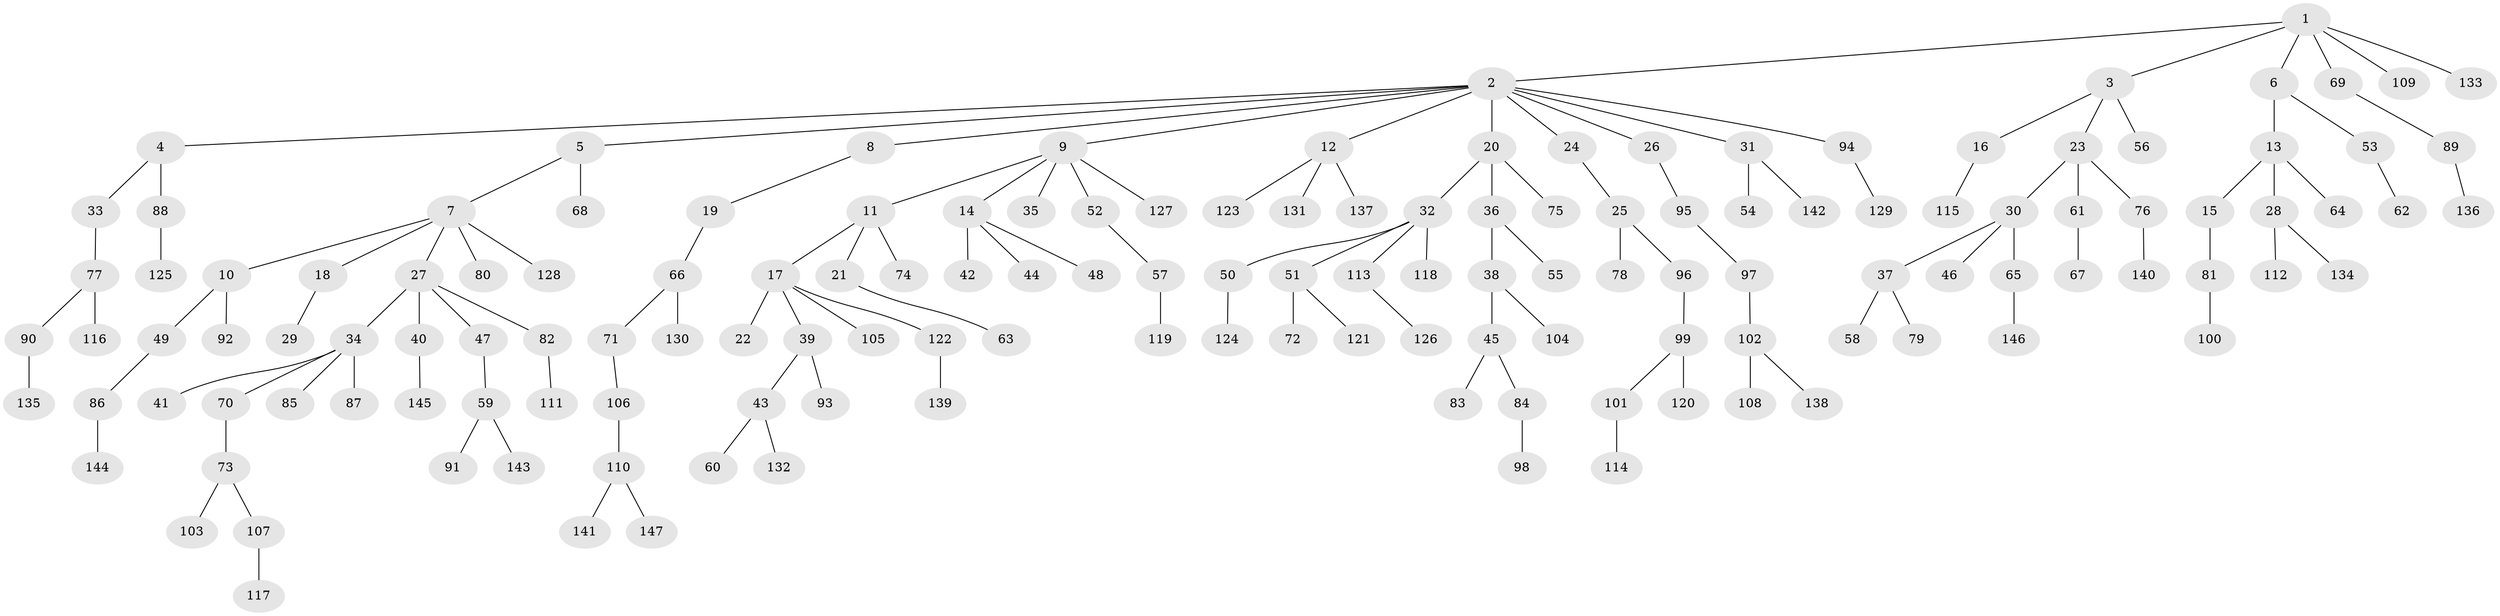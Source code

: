 // coarse degree distribution, {2: 0.25, 1: 0.6136363636363636, 4: 0.03409090909090909, 5: 0.022727272727272728, 6: 0.011363636363636364, 3: 0.056818181818181816, 33: 0.011363636363636364}
// Generated by graph-tools (version 1.1) at 2025/56/03/04/25 21:56:40]
// undirected, 147 vertices, 146 edges
graph export_dot {
graph [start="1"]
  node [color=gray90,style=filled];
  1;
  2;
  3;
  4;
  5;
  6;
  7;
  8;
  9;
  10;
  11;
  12;
  13;
  14;
  15;
  16;
  17;
  18;
  19;
  20;
  21;
  22;
  23;
  24;
  25;
  26;
  27;
  28;
  29;
  30;
  31;
  32;
  33;
  34;
  35;
  36;
  37;
  38;
  39;
  40;
  41;
  42;
  43;
  44;
  45;
  46;
  47;
  48;
  49;
  50;
  51;
  52;
  53;
  54;
  55;
  56;
  57;
  58;
  59;
  60;
  61;
  62;
  63;
  64;
  65;
  66;
  67;
  68;
  69;
  70;
  71;
  72;
  73;
  74;
  75;
  76;
  77;
  78;
  79;
  80;
  81;
  82;
  83;
  84;
  85;
  86;
  87;
  88;
  89;
  90;
  91;
  92;
  93;
  94;
  95;
  96;
  97;
  98;
  99;
  100;
  101;
  102;
  103;
  104;
  105;
  106;
  107;
  108;
  109;
  110;
  111;
  112;
  113;
  114;
  115;
  116;
  117;
  118;
  119;
  120;
  121;
  122;
  123;
  124;
  125;
  126;
  127;
  128;
  129;
  130;
  131;
  132;
  133;
  134;
  135;
  136;
  137;
  138;
  139;
  140;
  141;
  142;
  143;
  144;
  145;
  146;
  147;
  1 -- 2;
  1 -- 3;
  1 -- 6;
  1 -- 69;
  1 -- 109;
  1 -- 133;
  2 -- 4;
  2 -- 5;
  2 -- 8;
  2 -- 9;
  2 -- 12;
  2 -- 20;
  2 -- 24;
  2 -- 26;
  2 -- 31;
  2 -- 94;
  3 -- 16;
  3 -- 23;
  3 -- 56;
  4 -- 33;
  4 -- 88;
  5 -- 7;
  5 -- 68;
  6 -- 13;
  6 -- 53;
  7 -- 10;
  7 -- 18;
  7 -- 27;
  7 -- 80;
  7 -- 128;
  8 -- 19;
  9 -- 11;
  9 -- 14;
  9 -- 35;
  9 -- 52;
  9 -- 127;
  10 -- 49;
  10 -- 92;
  11 -- 17;
  11 -- 21;
  11 -- 74;
  12 -- 123;
  12 -- 131;
  12 -- 137;
  13 -- 15;
  13 -- 28;
  13 -- 64;
  14 -- 42;
  14 -- 44;
  14 -- 48;
  15 -- 81;
  16 -- 115;
  17 -- 22;
  17 -- 39;
  17 -- 105;
  17 -- 122;
  18 -- 29;
  19 -- 66;
  20 -- 32;
  20 -- 36;
  20 -- 75;
  21 -- 63;
  23 -- 30;
  23 -- 61;
  23 -- 76;
  24 -- 25;
  25 -- 78;
  25 -- 96;
  26 -- 95;
  27 -- 34;
  27 -- 40;
  27 -- 47;
  27 -- 82;
  28 -- 112;
  28 -- 134;
  30 -- 37;
  30 -- 46;
  30 -- 65;
  31 -- 54;
  31 -- 142;
  32 -- 50;
  32 -- 51;
  32 -- 113;
  32 -- 118;
  33 -- 77;
  34 -- 41;
  34 -- 70;
  34 -- 85;
  34 -- 87;
  36 -- 38;
  36 -- 55;
  37 -- 58;
  37 -- 79;
  38 -- 45;
  38 -- 104;
  39 -- 43;
  39 -- 93;
  40 -- 145;
  43 -- 60;
  43 -- 132;
  45 -- 83;
  45 -- 84;
  47 -- 59;
  49 -- 86;
  50 -- 124;
  51 -- 72;
  51 -- 121;
  52 -- 57;
  53 -- 62;
  57 -- 119;
  59 -- 91;
  59 -- 143;
  61 -- 67;
  65 -- 146;
  66 -- 71;
  66 -- 130;
  69 -- 89;
  70 -- 73;
  71 -- 106;
  73 -- 103;
  73 -- 107;
  76 -- 140;
  77 -- 90;
  77 -- 116;
  81 -- 100;
  82 -- 111;
  84 -- 98;
  86 -- 144;
  88 -- 125;
  89 -- 136;
  90 -- 135;
  94 -- 129;
  95 -- 97;
  96 -- 99;
  97 -- 102;
  99 -- 101;
  99 -- 120;
  101 -- 114;
  102 -- 108;
  102 -- 138;
  106 -- 110;
  107 -- 117;
  110 -- 141;
  110 -- 147;
  113 -- 126;
  122 -- 139;
}

